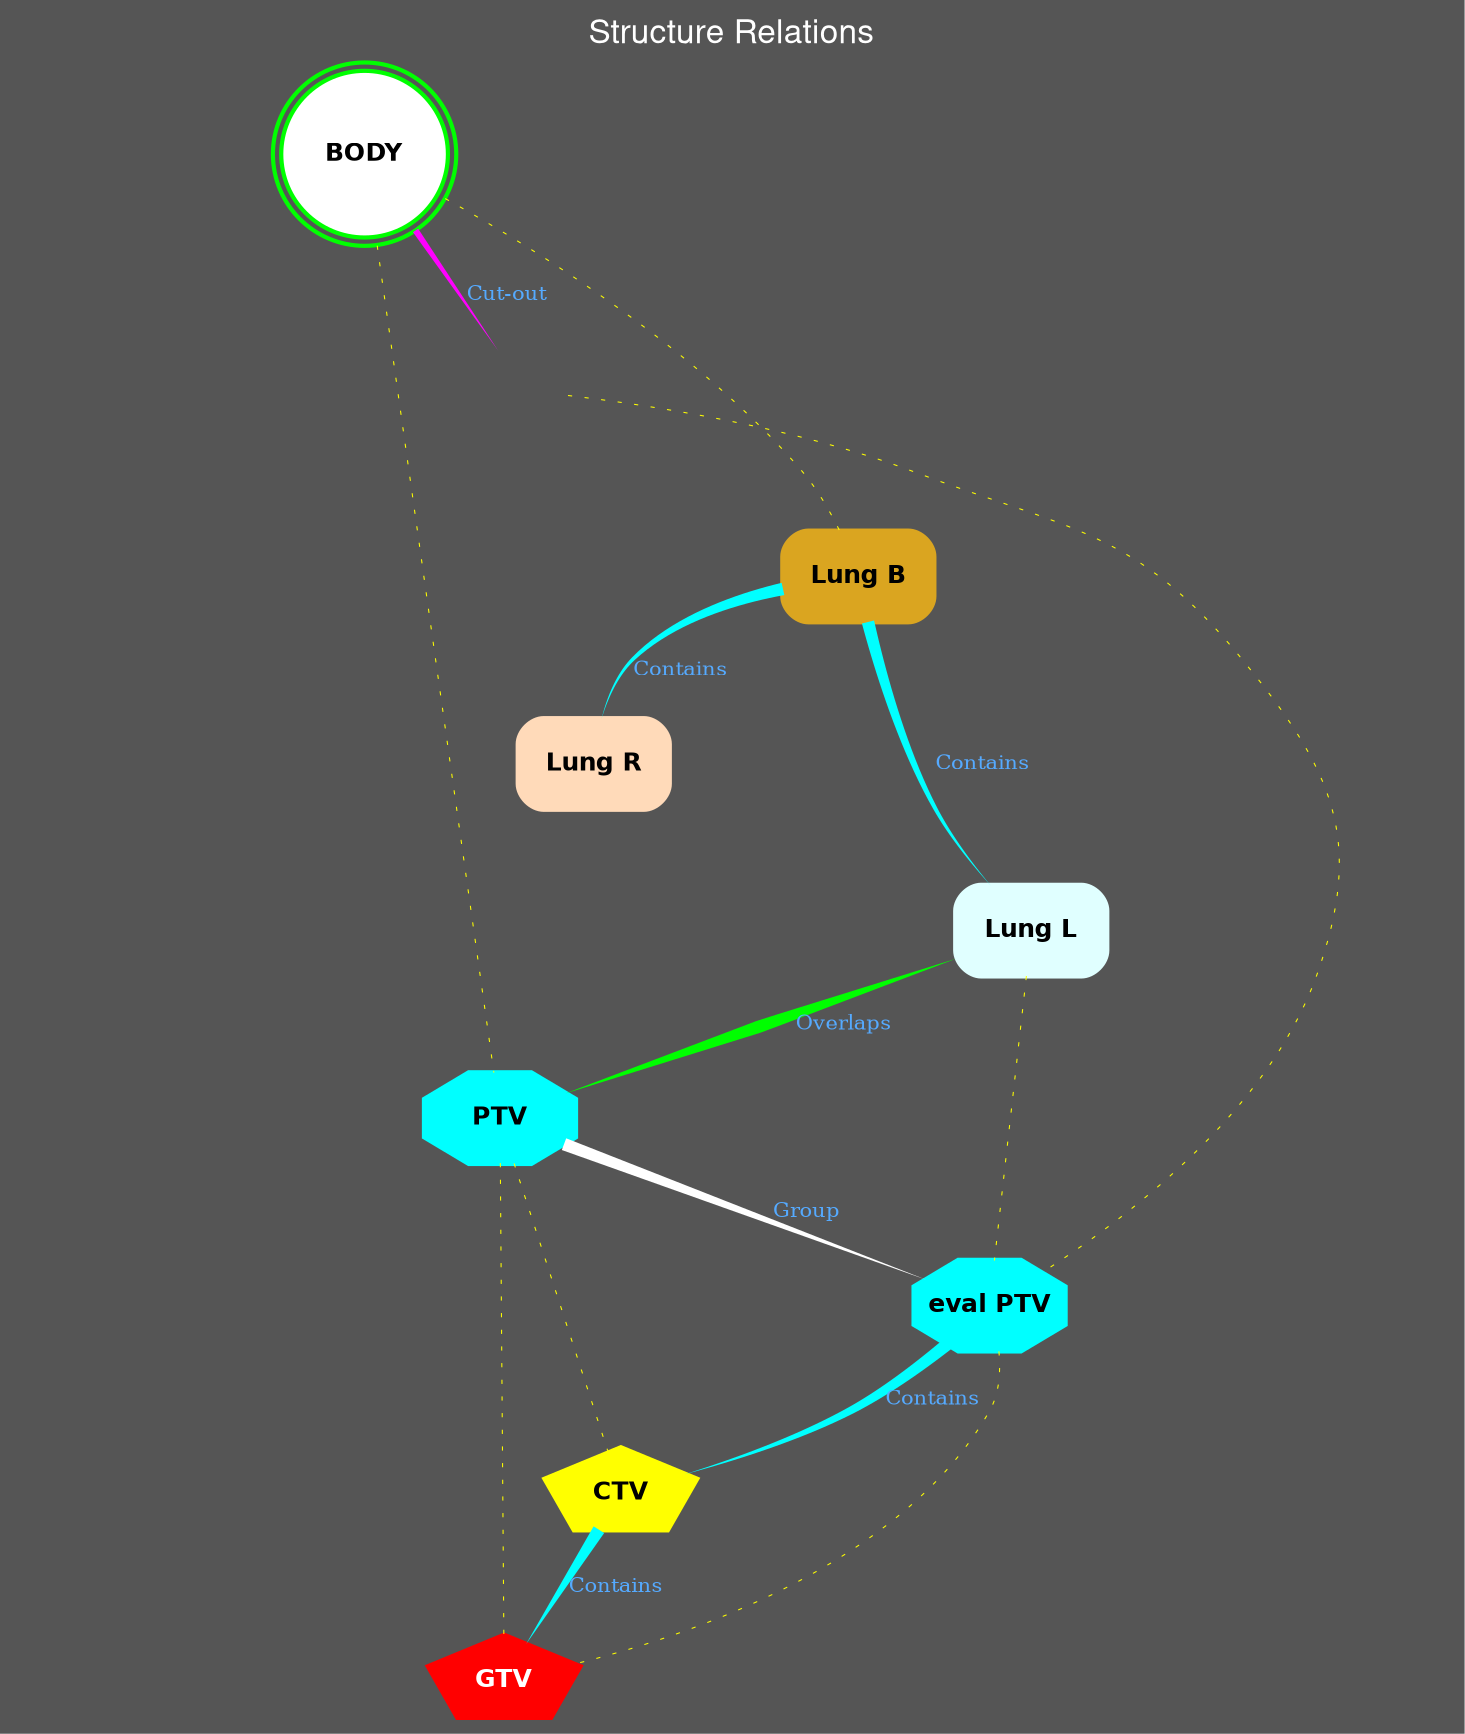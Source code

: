 strict graph "" {
	graph [bb="0,0,683,816.2",
		bgcolor="#555555",
		clusterrank=none,
		fontcolor=white,
		fontname="Helvetica,,Arial,sans-serif",
		fontsize=16,
		label="Structure Relations",
		labelloc=t,
		lheight=0.25,
		lp="341.5,803.2",
		lwidth=1.92
	];
	node [fixedsize=shape,
		fontcolor=black,
		fontname="Helvetica-Bold",
		fontsize=12,
		height=0.6,
		label="\N",
		labelloc=c,
		penwidth=3,
		style=filled,
		width=1
	];
	edge [arrowhead=none,
		arrowtail=none,
		color="#e27dd6ff",
		fontcolor="#55AAFF",
		fontsize=10,
		labelfloat=False,
		labelfontname=Times,
		penwidth=3,
		style=solid
	];
	subgraph External {
		graph [cluster=True];
		1	[color="#00ff00",
			fillcolor=white,
			fontcolor="#000000",
			height=1.1111,
			label=BODY,
			penwidth=2,
			pos="539,750.2",
			shape=doublecircle,
			tooltip="ID: BODYROI: 1DICOM Type EXTERNALCode: BODYLabel: BodyScheme: 99VMS_STRUCTCODEVolume: 28951.626 ccLength: 33.8 cmRange: (\\
10.6cm, -23.2cm)",
			width=1.1111];
	}
	subgraph Target {
		graph [cluster=True];
		38	[color="#ff0000",
			fontcolor="#FFFFFF",
			height=0.59722,
			label=GTV,
			pos="363,21.5",
			shape=pentagon,
			tooltip="ID: GTVROI: 38DICOM Type GTVCode: GTVpLabel: Primary Gross Tumor VolumeScheme: 99VMS_STRUCTCODEVolume: 8.03 ccLength: 2.6 \\
cmRange: (-0.4cm, -3cm)"];
		24	[color="#ffff00",
			fontcolor="#000000",
			height=0.59722,
			label=CTV,
			pos="237,111.5",
			shape=pentagon,
			tooltip="ID: CTVROI: 24DICOM Type GTVCode: ITVLabel: Internal Target VolumeScheme: 99VMS_STRUCTCODEVolume: 34.45 ccLength: 3.6 cm\\
Range: (0cm, -3.6cm)"];
		30	[color="#00ffff",
			fontcolor="#000000",
			height=0.59722,
			label=PTV,
			pos="453,291.5",
			shape=octagon,
			tooltip="ID: PTVROI: 30DICOM Type PTVCode: PTVpLabel: Primary Planning Target VolumeScheme: 99VMS_STRUCTCODEVolume: 74.649 ccLength: \\
4.6 cmRange: (0.6cm, -4.0cm)"];
		41	[color="#00ffff",
			fontcolor="#000000",
			height=0.59722,
			label="eval PTV",
			pos="406,201.5",
			shape=octagon,
			tooltip="ID: eval PTVROI: 41DICOM Type PTVCode: PTVpLabel: Primary Planning Target VolumeScheme: 99VMS_STRUCTCODEVolume: 74.649 cc\\
Length: 4.6 cmRange: (0.6cm, -4.0cm)"];
	}
	subgraph Organ {
		graph [cluster=True];
		26	[color="#e0ffff",
			fontcolor="#000000",
			height=0.59722,
			label="Lung L",
			pos="235,381.5",
			shape=rectangle,
			style="rounded, filled",
			tooltip="ID: Lung LROI: 26DICOM Type ORGANCode: 7310Label: Left lungScheme: FMAVolume: 1776 ccLength: 24.2 cmRange: (5.8cm, -18.4cm)"];
		27	[color="#ffdab9",
			fontcolor="#000000",
			height=0.59722,
			label="Lung R",
			pos="375,461.5",
			shape=rectangle,
			style="rounded, filled",
			tooltip="ID: Lung RROI: 27DICOM Type ORGANCode: 7309Label: Right lungScheme: FMAVolume: 2556.676 ccLength: 23.8 cmRange: (6.6cm, \\
-17.2cm)"];
		25	[color="#daa520",
			fontcolor="#000000",
			height=0.59722,
			label="Lung B",
			pos="241,551.5",
			shape=rectangle,
			style="rounded, filled",
			tooltip="ID: Lung BROI: 25DICOM Type ORGANCode: 68877Label: Pair of lungsScheme: FMAVolume: 4332.676 ccLength: 25 cmRange: (6.6cm, \\
-18.4cm)"];
		2	[color="#f0fff0",
			fontcolor="#000000",
			label=Skin,
			pos="435,641.6",
			shape=point,
			style=invis,
			tooltip="ID: SkinROI: 2DICOM Type ORGANCode: 7163Label: SkinScheme: FMAVolume: 1726.808 ccLength: 33.8 cmRange: (10.6cm, -23.2cm)",
			width=0.6];
	}
	26 -- 38	[pos="214.89,359.83 178.57,319.86 108.41,229.07 138,151 167.58,72.971 272.43,40.553 327.94,28.616",
		style=invis];
	26 -- 24	[pos="235.15,359.92 235.53,309.29 236.5,179.35 236.86,131",
		style=invis];
	26 -- 30	[color=green,
		dir=both,
		label=Overlaps,
		lp="375.5,336.5",
		penwidth=6,
		pos="271.49,365.77 314.15,348.55 383.95,320.37 423.4,304.45",
		style=tapered];
	26 -- 41	[color=yellow,
		penwidth=0.5,
		pos="254.95,359.73 288.52,324.79 355.77,254.79 387.99,221.25",
		style=dotted];
	27 -- 26	[pos="338.99,440.79 328.06,434.78 316.03,428.14 305,422 294.03,415.89 282.12,409.19 271.29,403.08",
		style=invis];
	27 -- 38	[pos="368.45,439.89 353.48,390.25 319.03,260.09 332,151 336.74,111.12 349.49,65.715 357.08,40.975",
		style=invis];
	27 -- 24	[pos="345.85,439.89 339.94,434.61 334.25,428.56 330,422 329.47,421.18 250.3,151.94 250,151 247.87,144.27 245.42,136.93 243.23,130.47",
		style=invis];
	27 -- 30	[pos="384.73,439.73 387.41,433.99 390.32,427.75 393,422 410.88,383.59 431.64,338.71 443.46,313.14",
		style=invis];
	27 -- 41	[pos="377.48,439.82 383.29,391.51 397.69,271.68 403.5,223.28",
		style=invis];
	25 -- 26	[color=cyan,
		dir=forward,
		label=Contains,
		lp="256.5,461.5",
		penwidth=6,
		pos="240.26,529.9 239.11,497.57 236.88,435.28 235.73,403.01",
		style=tapered];
	25 -- 27	[color=cyan,
		dir=forward,
		label=Contains,
		lp="334.5,506.5",
		penwidth=6,
		pos="272.42,529.87 293.92,515.75 322.32,497.1 343.78,483",
		style=tapered];
	25 -- 38	[pos="204.79,547.12 156.22,540.37 76,520.45 76,462.5 76,462.5 76,462.5 76,335.5 76,222.4 69.381,175.86 143,90 190.2,34.952 281.06,24.031 \\
329.94,22.336",
		style=invis];
	25 -- 24	[pos="204.95,542.03 167.4,530.81 114,507.03 114,462.5 114,462.5 114,462.5 114,335.5 114,292.69 141.2,289.41 162,252 186.32,208.26 213.97,\\
156.21 227.92,129.77",
		style=invis];
	25 -- 30	[pos="277.11,547.83 318.74,542.66 385.79,527.5 420,483 459.08,432.18 458.21,351.15 455.26,313.28",
		style=invis];
	25 -- 41	[pos="226.58,529.97 203.36,494.17 162.9,418.57 190,360 226.35,281.45 324.38,233.76 374.92,213.65",
		style=invis];
	2 -- 26	[pos="419.71,625.67 396.53,602.58 351.83,556.25 320,512 298.49,482.11 299.35,470.69 279,440 270.6,427.32 260.31,413.78 251.79,403.03",
		style=invis];
	2 -- 27	[pos="428.35,620.86 416.91,586.9 393.61,517.73 381.96,483.15",
		style=invis];
	2 -- 25	[label=Disjoint,
		lp="275,596.5",
		pos="413.54,638.54 371.61,634.11 280.9,622.39 258,602 249.86,594.75 245.61,583.42 243.4,573.43",
		style=invis];
	2 -- 38	[pos="452.19,628.32 502.34,590.89 645,472.58 645,337.5 645,337.5 645,337.5 645,110.5 645,59.277 473.31,34.413 397.86,25.96",
		style=invis];
	2 -- 24	[pos="413.37,640.47 330.53,639.38 38,630.07 38,552.5 38,552.5 38,552.5 38,335.5 38,230.42 162.52,152.05 214.56,123.88",
		style=invis];
	2 -- 30	[pos="438.6,620.02 445.63,578.93 461.09,483.71 468,403 470.31,375.97 469.56,369.12 470,342 470.08,337.11 471.01,335.78 470,331 468.73,\\
324.99 466.47,318.79 463.99,313.15",
		style=invis];
	2 -- 41	[color=yellow,
		penwidth=0.5,
		pos="445.38,622.51 475.89,566.78 559.36,394.01 498,270 485.17,244.08 457.05,225.77 435.26,214.82",
		style=dotted];
	1 -- 26	[pos="499.09,746.28 440.09,740.09 328.74,721.06 256,663.2 218.32,633.23 209.93,619.09 196,573 177.69,512.41 207.12,438.38 224.18,403.1",
		style=invis];
	1 -- 27	[pos="527.54,711.73 524.15,701.69 520.2,690.93 516,681.2 478.62,594.63 459.7,577.09 404,501 399.75,495.19 395.08,488.94 390.76,483.2",
		style=invis];
	1 -- 25	[color=yellow,
		penwidth=0.5,
		pos="499.77,741.99 434.88,727.81 306.37,689.68 246,602 240.32,593.75 238.76,582.81 238.75,573.32",
		style=dotted];
	1 -- 2	[color=magenta,
		dir=forward,
		label="Cut-out",
		lp="496,686.7",
		pos="511.4,720.91 491.66,700.68 465.86,674.23 449.86,657.83",
		style=tapered];
	1 -- 38	[pos="577.59,738.85 620.24,724.79 683,695.17 683,642.6 683,642.6 683,642.6 683,110.5 683,51.73 479.8,30.744 397.25,24.643",
		style=invis];
	1 -- 24	[pos="498.93,749.78 374.01,750.54 0,744.31 0,642.6 0,642.6 0,642.6 0,335.5 0,256.95 26.286,233.28 84,180 118.88,147.8 171.61,129.2 205.17,\\
119.96",
		style=invis];
	1 -- 30	[color=yellow,
		penwidth=0.5,
		pos="535.17,710.35 534.18,700.81 533.09,690.63 532,681.2 514.01,525.13 546.9,474.96 484,331 480.91,323.92 476.16,317.06 471.3,311.14",
		style=dotted];
	1 -- 41	[pos="574.55,731.66 605.01,713.84 644,683.12 644,642.6 644,642.6 644,642.6 644,505.5 644,370.36 602.73,321.26 494,241 477.23,228.62 455.86,\\
219.15 438.37,212.7",
		style=invis];
	24 -- 38	[color=cyan,
		dir=forward,
		label=Contains,
		lp="285.5,66.5",
		penwidth=6,
		pos="243.73,93.896 248.76,83.26 256.58,69.842 267,61 285.35,45.431 310.79,35.612 330.87,29.79",
		style=tapered];
	30 -- 38	[color=yellow,
		penwidth=0.5,
		pos="455.87,269.64 458.24,247.04 459.93,210.17 451,180 434.39,123.83 395.09,65.683 375.11,38.417",
		style=dotted];
	30 -- 24	[color=yellow,
		penwidth=0.5,
		pos="429.86,274.44 410.98,261.12 383.79,241.45 361,223 339.6,205.68 281.1,152.69 252.78,126.9",
		style=dotted];
	30 -- 41	[color=white,
		dir=forward,
		label=Group,
		lp="442.5,246.5",
		penwidth=6,
		pos="439.57,270 435.99,264.26 432.22,257.96 429,252 423.95,242.67 418.91,232.03 414.85,223.01",
		style=tapered];
	41 -- 38	[color=yellow,
		penwidth=0.5,
		pos="400.98,179.73 392.52,144.7 375.54,74.418 367.47,40.987",
		style=dotted];
	41 -- 24	[color=cyan,
		dir=forward,
		label=Contains,
		lp="349.5,156.5",
		penwidth=6,
		pos="379.59,186.75 346.45,169.49 290.2,140.2 259.18,124.05",
		style=tapered];
}
